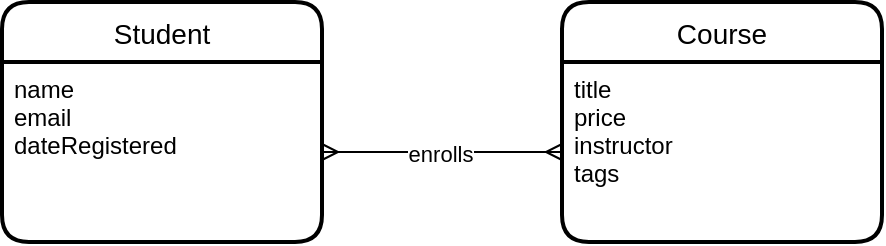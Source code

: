 <mxfile version="16.1.0" type="device"><diagram id="Shc9PXzyc63XXrd4KywP" name="Page-1"><mxGraphModel dx="791" dy="493" grid="1" gridSize="10" guides="1" tooltips="1" connect="1" arrows="1" fold="1" page="1" pageScale="1" pageWidth="827" pageHeight="1169" math="0" shadow="0"><root><mxCell id="0"/><mxCell id="1" parent="0"/><mxCell id="TwrdQFgrRyLgXbduxZ00-3" value="Student" style="swimlane;childLayout=stackLayout;horizontal=1;startSize=30;horizontalStack=0;rounded=1;fontSize=14;fontStyle=0;strokeWidth=2;resizeParent=0;resizeLast=1;shadow=0;dashed=0;align=center;labelBackgroundColor=none;" vertex="1" parent="1"><mxGeometry x="40" y="80" width="160" height="120" as="geometry"/></mxCell><mxCell id="TwrdQFgrRyLgXbduxZ00-4" value="name&#10;email&#10;dateRegistered" style="align=left;strokeColor=none;fillColor=none;spacingLeft=4;fontSize=12;verticalAlign=top;resizable=0;rotatable=0;part=1;" vertex="1" parent="TwrdQFgrRyLgXbduxZ00-3"><mxGeometry y="30" width="160" height="90" as="geometry"/></mxCell><mxCell id="TwrdQFgrRyLgXbduxZ00-6" value="Course" style="swimlane;childLayout=stackLayout;horizontal=1;startSize=30;horizontalStack=0;rounded=1;fontSize=14;fontStyle=0;strokeWidth=2;resizeParent=0;resizeLast=1;shadow=0;dashed=0;align=center;labelBackgroundColor=none;" vertex="1" parent="1"><mxGeometry x="320" y="80" width="160" height="120" as="geometry"/></mxCell><mxCell id="TwrdQFgrRyLgXbduxZ00-7" value="title&#10;price&#10;instructor&#10;tags" style="align=left;strokeColor=none;fillColor=none;spacingLeft=4;fontSize=12;verticalAlign=top;resizable=0;rotatable=0;part=1;labelBackgroundColor=none;" vertex="1" parent="TwrdQFgrRyLgXbduxZ00-6"><mxGeometry y="30" width="160" height="90" as="geometry"/></mxCell><mxCell id="TwrdQFgrRyLgXbduxZ00-8" value="" style="edgeStyle=entityRelationEdgeStyle;fontSize=12;html=1;endArrow=ERmany;startArrow=ERmany;rounded=0;exitX=1;exitY=0.5;exitDx=0;exitDy=0;entryX=0;entryY=0.5;entryDx=0;entryDy=0;" edge="1" parent="1" source="TwrdQFgrRyLgXbduxZ00-4" target="TwrdQFgrRyLgXbduxZ00-7"><mxGeometry width="100" height="100" relative="1" as="geometry"><mxPoint x="220" y="370" as="sourcePoint"/><mxPoint x="320" y="270" as="targetPoint"/></mxGeometry></mxCell><mxCell id="TwrdQFgrRyLgXbduxZ00-9" value="enrolls" style="edgeLabel;html=1;align=center;verticalAlign=middle;resizable=0;points=[];" vertex="1" connectable="0" parent="TwrdQFgrRyLgXbduxZ00-8"><mxGeometry x="-0.025" y="-1" relative="1" as="geometry"><mxPoint as="offset"/></mxGeometry></mxCell></root></mxGraphModel></diagram></mxfile>